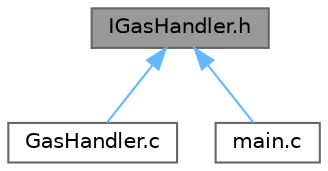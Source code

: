 digraph "IGasHandler.h"
{
 // LATEX_PDF_SIZE
  bgcolor="transparent";
  edge [fontname=Helvetica,fontsize=10,labelfontname=Helvetica,labelfontsize=10];
  node [fontname=Helvetica,fontsize=10,shape=box,height=0.2,width=0.4];
  Node1 [id="Node000001",label="IGasHandler.h",height=0.2,width=0.4,color="gray40", fillcolor="grey60", style="filled", fontcolor="black",tooltip="This header file is an interface for the use of the gas measuring sensor."];
  Node1 -> Node2 [id="edge1_Node000001_Node000002",dir="back",color="steelblue1",style="solid",tooltip=" "];
  Node2 [id="Node000002",label="GasHandler.c",height=0.2,width=0.4,color="grey40", fillcolor="white", style="filled",URL="$_gas_handler_8c.html",tooltip="This Class implements the IGasHandler.h header file. It uses Pin 32 (P3.7) for activating the Gas Sen..."];
  Node1 -> Node3 [id="edge2_Node000001_Node000003",dir="back",color="steelblue1",style="solid",tooltip=" "];
  Node3 [id="Node000003",label="main.c",height=0.2,width=0.4,color="grey40", fillcolor="white", style="filled",URL="$main_8c.html",tooltip="The main method gets called at start of the device interrupts: P2: Acknowledge-Button P3: Movement/Ta..."];
}
